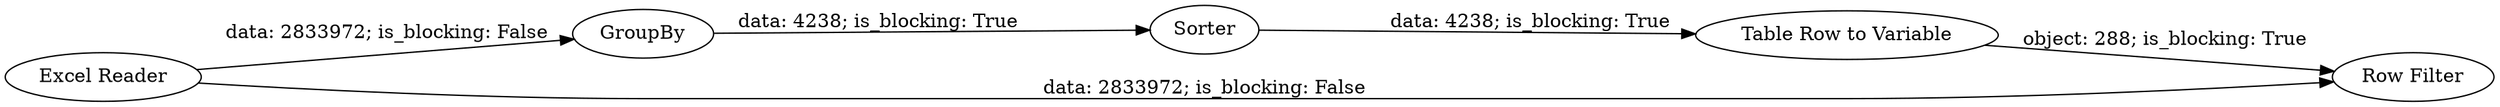 digraph {
	"-1093938878854852733_4" [label="Table Row to Variable"]
	"-1093938878854852733_3" [label=Sorter]
	"-1093938878854852733_2" [label=GroupBy]
	"-1093938878854852733_1" [label="Excel Reader"]
	"-1093938878854852733_5" [label="Row Filter"]
	"-1093938878854852733_3" -> "-1093938878854852733_4" [label="data: 4238; is_blocking: True"]
	"-1093938878854852733_1" -> "-1093938878854852733_5" [label="data: 2833972; is_blocking: False"]
	"-1093938878854852733_2" -> "-1093938878854852733_3" [label="data: 4238; is_blocking: True"]
	"-1093938878854852733_1" -> "-1093938878854852733_2" [label="data: 2833972; is_blocking: False"]
	"-1093938878854852733_4" -> "-1093938878854852733_5" [label="object: 288; is_blocking: True"]
	rankdir=LR
}
